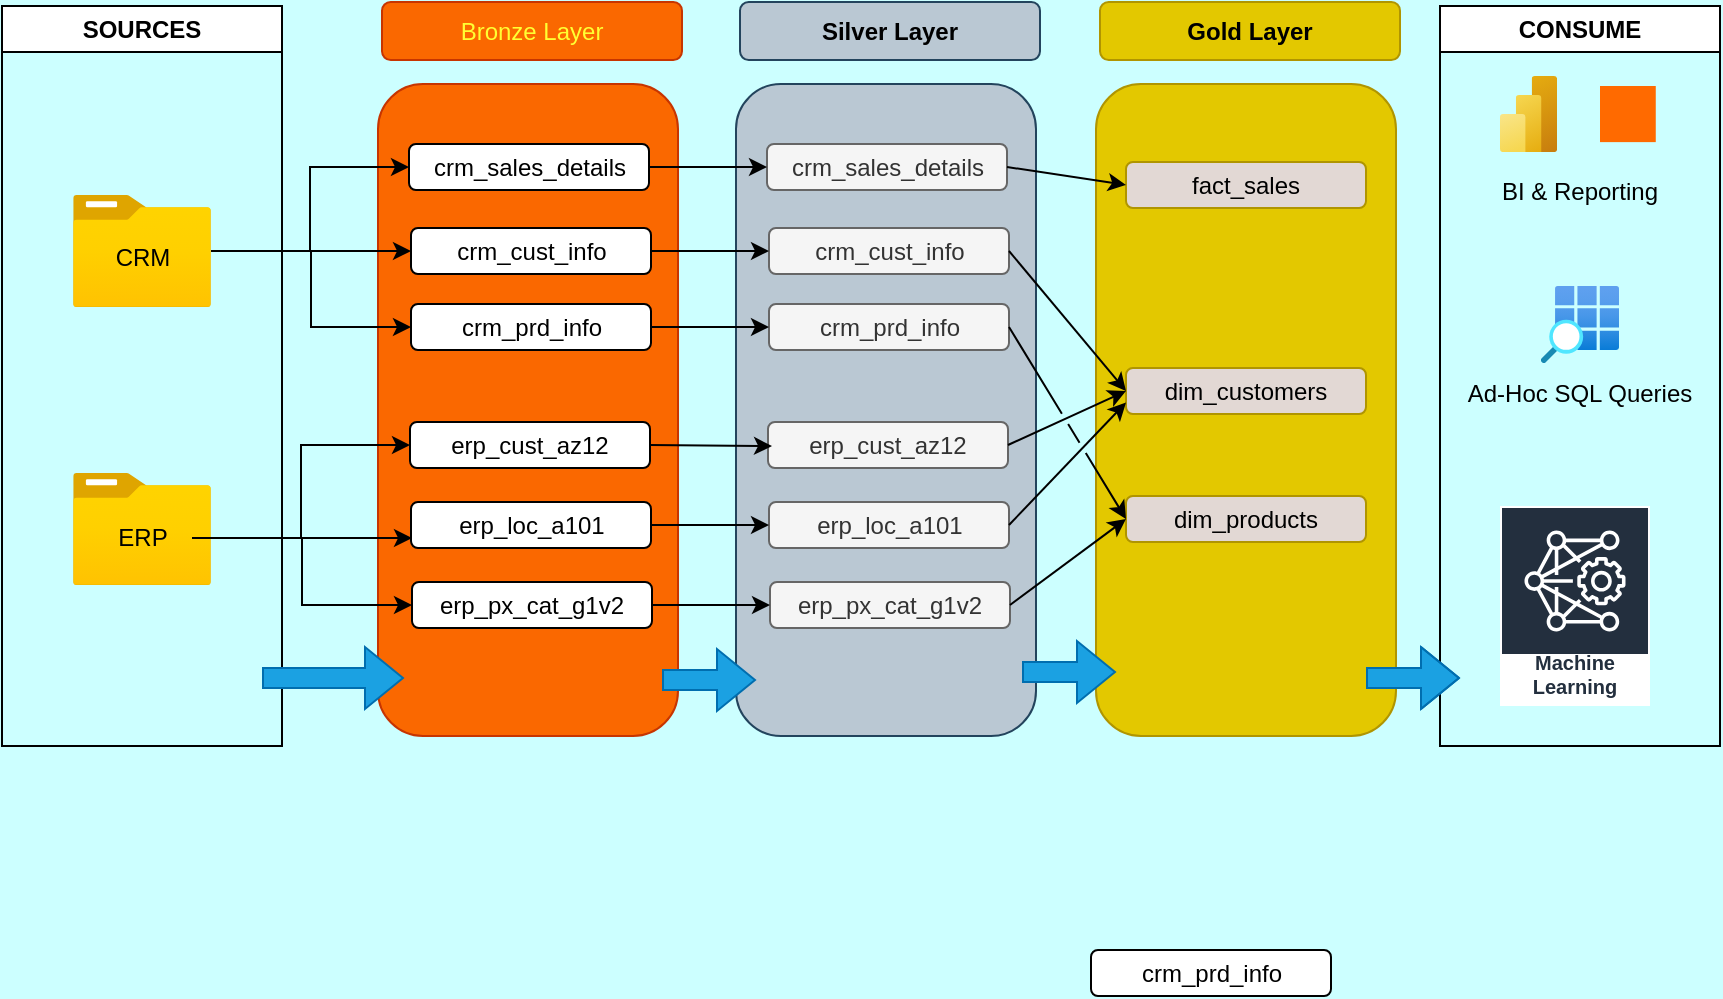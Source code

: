 <mxfile version="28.0.6">
  <diagram name="Page-1" id="PHMvohRUEVgNubymU-vs">
    <mxGraphModel dx="983" dy="609" grid="0" gridSize="10" guides="1" tooltips="1" connect="1" arrows="1" fold="1" page="1" pageScale="1" pageWidth="1100" pageHeight="850" background="#CCFFFF" math="0" shadow="0">
      <root>
        <mxCell id="0" />
        <mxCell id="1" parent="0" />
        <mxCell id="Eri-Cns_gS7ZSVO39ITT-25" value="" style="rounded=1;whiteSpace=wrap;html=1;fillColor=#bac8d3;strokeColor=#23445d;" parent="1" vertex="1">
          <mxGeometry x="387" y="139" width="150" height="326" as="geometry" />
        </mxCell>
        <mxCell id="OwwPfKLU2fYkE-Yp375Q-1" value="SOURCES" style="swimlane;whiteSpace=wrap;html=1;" parent="1" vertex="1">
          <mxGeometry x="20" y="100" width="140" height="370" as="geometry" />
        </mxCell>
        <mxCell id="OwwPfKLU2fYkE-Yp375Q-11" value="" style="image;aspect=fixed;html=1;points=[];align=center;fontSize=12;image=img/lib/azure2/general/Folder_Blank.svg;" parent="OwwPfKLU2fYkE-Yp375Q-1" vertex="1">
          <mxGeometry x="35.5" y="94.5" width="69" height="56.0" as="geometry" />
        </mxCell>
        <mxCell id="OwwPfKLU2fYkE-Yp375Q-15" value="CRM" style="text;html=1;align=center;verticalAlign=middle;resizable=0;points=[];autosize=1;strokeColor=none;fillColor=none;" parent="OwwPfKLU2fYkE-Yp375Q-1" vertex="1">
          <mxGeometry x="45" y="111" width="50" height="30" as="geometry" />
        </mxCell>
        <mxCell id="OwwPfKLU2fYkE-Yp375Q-12" value="" style="image;aspect=fixed;html=1;points=[];align=center;fontSize=12;image=img/lib/azure2/general/Folder_Blank.svg;" parent="OwwPfKLU2fYkE-Yp375Q-1" vertex="1">
          <mxGeometry x="35.5" y="233.5" width="69" height="56.0" as="geometry" />
        </mxCell>
        <mxCell id="OwwPfKLU2fYkE-Yp375Q-16" value="ERP" style="text;html=1;align=center;verticalAlign=middle;resizable=0;points=[];autosize=1;strokeColor=none;fillColor=none;" parent="OwwPfKLU2fYkE-Yp375Q-1" vertex="1">
          <mxGeometry x="45" y="251" width="50" height="30" as="geometry" />
        </mxCell>
        <mxCell id="OwwPfKLU2fYkE-Yp375Q-2" value="CONSUME" style="swimlane;whiteSpace=wrap;html=1;" parent="1" vertex="1">
          <mxGeometry x="739" y="100" width="140" height="370" as="geometry" />
        </mxCell>
        <mxCell id="OwwPfKLU2fYkE-Yp375Q-64" value="" style="image;aspect=fixed;html=1;points=[];align=center;fontSize=12;image=img/lib/azure2/analytics/Power_BI_Embedded.svg;" parent="OwwPfKLU2fYkE-Yp375Q-2" vertex="1">
          <mxGeometry x="30" y="35" width="28.55" height="38.06" as="geometry" />
        </mxCell>
        <mxCell id="OwwPfKLU2fYkE-Yp375Q-65" value="" style="points=[];aspect=fixed;html=1;align=center;shadow=0;dashed=0;fillColor=#FF6A00;strokeColor=none;shape=mxgraph.alibaba_cloud.quickbi;" parent="OwwPfKLU2fYkE-Yp375Q-2" vertex="1">
          <mxGeometry x="80" y="40" width="27.88" height="28.06" as="geometry" />
        </mxCell>
        <mxCell id="OwwPfKLU2fYkE-Yp375Q-66" value="" style="image;aspect=fixed;html=1;points=[];align=center;fontSize=12;image=img/lib/azure2/general/Search_Grid.svg;" parent="OwwPfKLU2fYkE-Yp375Q-2" vertex="1">
          <mxGeometry x="50.46" y="140" width="39.07" height="38.5" as="geometry" />
        </mxCell>
        <mxCell id="OwwPfKLU2fYkE-Yp375Q-67" value="Machine Learning" style="sketch=0;outlineConnect=0;fontColor=#232F3E;gradientColor=none;strokeColor=#ffffff;fillColor=#232F3E;dashed=0;verticalLabelPosition=middle;verticalAlign=bottom;align=center;html=1;whiteSpace=wrap;fontSize=10;fontStyle=1;spacing=3;shape=mxgraph.aws4.productIcon;prIcon=mxgraph.aws4.deep_learning_amis;" parent="OwwPfKLU2fYkE-Yp375Q-2" vertex="1">
          <mxGeometry x="30" y="250" width="75" height="100" as="geometry" />
        </mxCell>
        <mxCell id="OwwPfKLU2fYkE-Yp375Q-68" value="BI &amp;amp; Reporting" style="text;html=1;align=center;verticalAlign=middle;whiteSpace=wrap;rounded=0;" parent="OwwPfKLU2fYkE-Yp375Q-2" vertex="1">
          <mxGeometry x="10" y="73.06" width="120" height="40" as="geometry" />
        </mxCell>
        <mxCell id="OwwPfKLU2fYkE-Yp375Q-69" value="Ad-Hoc SQL Queries" style="text;html=1;align=center;verticalAlign=middle;whiteSpace=wrap;rounded=0;" parent="OwwPfKLU2fYkE-Yp375Q-2" vertex="1">
          <mxGeometry x="10" y="178.5" width="120" height="30" as="geometry" />
        </mxCell>
        <mxCell id="O8NIydqyKvE5Uj1PdJWJ-1" value="Bronze Layer" style="rounded=1;whiteSpace=wrap;html=1;fillColor=#fa6800;fontColor=#FFFF33;strokeColor=#C73500;" parent="1" vertex="1">
          <mxGeometry x="210" y="98" width="150" height="29" as="geometry" />
        </mxCell>
        <mxCell id="O8NIydqyKvE5Uj1PdJWJ-2" value="" style="rounded=1;whiteSpace=wrap;html=1;fillColor=#fa6800;fontColor=#000000;strokeColor=#C73500;" parent="1" vertex="1">
          <mxGeometry x="208" y="139" width="150" height="326" as="geometry" />
        </mxCell>
        <mxCell id="O8NIydqyKvE5Uj1PdJWJ-7" value="crm_sales_details" style="rounded=1;whiteSpace=wrap;html=1;" parent="1" vertex="1">
          <mxGeometry x="223.5" y="169" width="120" height="23" as="geometry" />
        </mxCell>
        <mxCell id="O8NIydqyKvE5Uj1PdJWJ-8" value="crm_cust_info" style="rounded=1;whiteSpace=wrap;html=1;" parent="1" vertex="1">
          <mxGeometry x="224.5" y="211" width="120" height="23" as="geometry" />
        </mxCell>
        <mxCell id="O8NIydqyKvE5Uj1PdJWJ-9" value="crm_prd_info" style="rounded=1;whiteSpace=wrap;html=1;" parent="1" vertex="1">
          <mxGeometry x="224.5" y="249" width="120" height="23" as="geometry" />
        </mxCell>
        <mxCell id="O8NIydqyKvE5Uj1PdJWJ-11" style="edgeStyle=orthogonalEdgeStyle;rounded=0;orthogonalLoop=1;jettySize=auto;html=1;entryX=0;entryY=0.5;entryDx=0;entryDy=0;" parent="1" source="OwwPfKLU2fYkE-Yp375Q-11" target="O8NIydqyKvE5Uj1PdJWJ-8" edge="1">
          <mxGeometry relative="1" as="geometry" />
        </mxCell>
        <mxCell id="O8NIydqyKvE5Uj1PdJWJ-14" style="edgeStyle=orthogonalEdgeStyle;rounded=0;orthogonalLoop=1;jettySize=auto;html=1;entryX=0;entryY=0.5;entryDx=0;entryDy=0;" parent="1" source="OwwPfKLU2fYkE-Yp375Q-11" target="O8NIydqyKvE5Uj1PdJWJ-7" edge="1">
          <mxGeometry relative="1" as="geometry" />
        </mxCell>
        <mxCell id="O8NIydqyKvE5Uj1PdJWJ-16" style="edgeStyle=orthogonalEdgeStyle;rounded=0;orthogonalLoop=1;jettySize=auto;html=1;" parent="1" source="OwwPfKLU2fYkE-Yp375Q-11" target="O8NIydqyKvE5Uj1PdJWJ-9" edge="1">
          <mxGeometry relative="1" as="geometry" />
        </mxCell>
        <mxCell id="O8NIydqyKvE5Uj1PdJWJ-19" value="crm_prd_info" style="rounded=1;whiteSpace=wrap;html=1;" parent="1" vertex="1">
          <mxGeometry x="564.5" y="572" width="120" height="23" as="geometry" />
        </mxCell>
        <mxCell id="O8NIydqyKvE5Uj1PdJWJ-26" value="erp_cust_az12" style="rounded=1;whiteSpace=wrap;html=1;" parent="1" vertex="1">
          <mxGeometry x="224" y="308" width="120" height="23" as="geometry" />
        </mxCell>
        <mxCell id="O8NIydqyKvE5Uj1PdJWJ-27" value="erp_loc_a101" style="rounded=1;whiteSpace=wrap;html=1;" parent="1" vertex="1">
          <mxGeometry x="224.5" y="348" width="120" height="23" as="geometry" />
        </mxCell>
        <mxCell id="O8NIydqyKvE5Uj1PdJWJ-28" value="erp_px_cat_g1v2" style="rounded=1;whiteSpace=wrap;html=1;" parent="1" vertex="1">
          <mxGeometry x="225" y="388" width="120" height="23" as="geometry" />
        </mxCell>
        <mxCell id="O8NIydqyKvE5Uj1PdJWJ-30" style="edgeStyle=orthogonalEdgeStyle;rounded=0;orthogonalLoop=1;jettySize=auto;html=1;entryX=0;entryY=0.5;entryDx=0;entryDy=0;" parent="1" edge="1">
          <mxGeometry relative="1" as="geometry">
            <mxPoint x="124.5" y="366" as="sourcePoint" />
            <mxPoint x="225" y="366" as="targetPoint" />
          </mxGeometry>
        </mxCell>
        <mxCell id="O8NIydqyKvE5Uj1PdJWJ-32" style="edgeStyle=orthogonalEdgeStyle;rounded=0;orthogonalLoop=1;jettySize=auto;html=1;entryX=0;entryY=0.5;entryDx=0;entryDy=0;" parent="1" source="OwwPfKLU2fYkE-Yp375Q-16" target="O8NIydqyKvE5Uj1PdJWJ-26" edge="1">
          <mxGeometry relative="1" as="geometry" />
        </mxCell>
        <mxCell id="O8NIydqyKvE5Uj1PdJWJ-34" style="edgeStyle=orthogonalEdgeStyle;rounded=0;orthogonalLoop=1;jettySize=auto;html=1;entryX=0;entryY=0.5;entryDx=0;entryDy=0;" parent="1" source="OwwPfKLU2fYkE-Yp375Q-16" target="O8NIydqyKvE5Uj1PdJWJ-28" edge="1">
          <mxGeometry relative="1" as="geometry" />
        </mxCell>
        <mxCell id="Eri-Cns_gS7ZSVO39ITT-24" value="&lt;b&gt;Silver Layer&lt;/b&gt;" style="rounded=1;whiteSpace=wrap;html=1;fillColor=#bac8d3;strokeColor=#23445d;" parent="1" vertex="1">
          <mxGeometry x="389" y="98" width="150" height="29" as="geometry" />
        </mxCell>
        <mxCell id="Eri-Cns_gS7ZSVO39ITT-26" value="crm_sales_details" style="rounded=1;whiteSpace=wrap;html=1;fillColor=#f5f5f5;fontColor=#333333;strokeColor=#666666;" parent="1" vertex="1">
          <mxGeometry x="402.5" y="169" width="120" height="23" as="geometry" />
        </mxCell>
        <mxCell id="Eri-Cns_gS7ZSVO39ITT-27" value="crm_cust_info" style="rounded=1;whiteSpace=wrap;html=1;fillColor=#f5f5f5;fontColor=#333333;strokeColor=#666666;" parent="1" vertex="1">
          <mxGeometry x="403.5" y="211" width="120" height="23" as="geometry" />
        </mxCell>
        <mxCell id="Eri-Cns_gS7ZSVO39ITT-28" value="crm_prd_info" style="rounded=1;whiteSpace=wrap;html=1;fillColor=#f5f5f5;fontColor=#333333;strokeColor=#666666;" parent="1" vertex="1">
          <mxGeometry x="403.5" y="249" width="120" height="23" as="geometry" />
        </mxCell>
        <mxCell id="Eri-Cns_gS7ZSVO39ITT-29" value="erp_cust_az12" style="rounded=1;whiteSpace=wrap;html=1;fillColor=#f5f5f5;fontColor=#333333;strokeColor=#666666;" parent="1" vertex="1">
          <mxGeometry x="403" y="308" width="120" height="23" as="geometry" />
        </mxCell>
        <mxCell id="Eri-Cns_gS7ZSVO39ITT-30" value="erp_loc_a101" style="rounded=1;whiteSpace=wrap;html=1;fillColor=#f5f5f5;fontColor=#333333;strokeColor=#666666;" parent="1" vertex="1">
          <mxGeometry x="403.5" y="348" width="120" height="23" as="geometry" />
        </mxCell>
        <mxCell id="Eri-Cns_gS7ZSVO39ITT-31" value="erp_px_cat_g1v2" style="rounded=1;whiteSpace=wrap;html=1;fillColor=#f5f5f5;fontColor=#333333;strokeColor=#666666;" parent="1" vertex="1">
          <mxGeometry x="404" y="388" width="120" height="23" as="geometry" />
        </mxCell>
        <mxCell id="Eri-Cns_gS7ZSVO39ITT-34" value="" style="endArrow=classic;html=1;rounded=0;exitX=1;exitY=0.5;exitDx=0;exitDy=0;entryX=0;entryY=0.5;entryDx=0;entryDy=0;" parent="1" source="O8NIydqyKvE5Uj1PdJWJ-7" target="Eri-Cns_gS7ZSVO39ITT-26" edge="1">
          <mxGeometry width="50" height="50" relative="1" as="geometry">
            <mxPoint x="447" y="377" as="sourcePoint" />
            <mxPoint x="497" y="327" as="targetPoint" />
          </mxGeometry>
        </mxCell>
        <mxCell id="Eri-Cns_gS7ZSVO39ITT-37" value="" style="endArrow=classic;html=1;rounded=0;exitX=1;exitY=0.5;exitDx=0;exitDy=0;entryX=0;entryY=0.5;entryDx=0;entryDy=0;" parent="1" source="O8NIydqyKvE5Uj1PdJWJ-8" target="Eri-Cns_gS7ZSVO39ITT-27" edge="1">
          <mxGeometry width="50" height="50" relative="1" as="geometry">
            <mxPoint x="447" y="377" as="sourcePoint" />
            <mxPoint x="497" y="327" as="targetPoint" />
          </mxGeometry>
        </mxCell>
        <mxCell id="Eri-Cns_gS7ZSVO39ITT-38" value="" style="endArrow=classic;html=1;rounded=0;exitX=1;exitY=0.5;exitDx=0;exitDy=0;entryX=0;entryY=0.5;entryDx=0;entryDy=0;" parent="1" source="O8NIydqyKvE5Uj1PdJWJ-9" target="Eri-Cns_gS7ZSVO39ITT-28" edge="1">
          <mxGeometry width="50" height="50" relative="1" as="geometry">
            <mxPoint x="447" y="377" as="sourcePoint" />
            <mxPoint x="497" y="327" as="targetPoint" />
          </mxGeometry>
        </mxCell>
        <mxCell id="Eri-Cns_gS7ZSVO39ITT-39" value="" style="endArrow=classic;html=1;rounded=0;exitX=1;exitY=0.5;exitDx=0;exitDy=0;" parent="1" source="O8NIydqyKvE5Uj1PdJWJ-26" edge="1">
          <mxGeometry width="50" height="50" relative="1" as="geometry">
            <mxPoint x="447" y="377" as="sourcePoint" />
            <mxPoint x="405" y="320" as="targetPoint" />
          </mxGeometry>
        </mxCell>
        <mxCell id="Eri-Cns_gS7ZSVO39ITT-40" value="" style="endArrow=classic;html=1;rounded=0;exitX=1;exitY=0.5;exitDx=0;exitDy=0;entryX=0;entryY=0.5;entryDx=0;entryDy=0;" parent="1" source="O8NIydqyKvE5Uj1PdJWJ-27" target="Eri-Cns_gS7ZSVO39ITT-30" edge="1">
          <mxGeometry width="50" height="50" relative="1" as="geometry">
            <mxPoint x="447" y="377" as="sourcePoint" />
            <mxPoint x="497" y="327" as="targetPoint" />
          </mxGeometry>
        </mxCell>
        <mxCell id="AB8gxP7QH4qFYCBjZTA7-1" value="" style="rounded=1;whiteSpace=wrap;html=1;fillColor=#e3c800;strokeColor=#B09500;fontColor=#000000;" vertex="1" parent="1">
          <mxGeometry x="567" y="139" width="150" height="326" as="geometry" />
        </mxCell>
        <mxCell id="Eri-Cns_gS7ZSVO39ITT-41" value="" style="endArrow=classic;html=1;rounded=0;exitX=1;exitY=0.5;exitDx=0;exitDy=0;entryX=0;entryY=0.5;entryDx=0;entryDy=0;" parent="1" source="O8NIydqyKvE5Uj1PdJWJ-28" target="Eri-Cns_gS7ZSVO39ITT-31" edge="1">
          <mxGeometry width="50" height="50" relative="1" as="geometry">
            <mxPoint x="447" y="377" as="sourcePoint" />
            <mxPoint x="497" y="327" as="targetPoint" />
          </mxGeometry>
        </mxCell>
        <mxCell id="AB8gxP7QH4qFYCBjZTA7-2" value="&lt;b&gt;Gold Layer&lt;/b&gt;" style="rounded=1;whiteSpace=wrap;html=1;fillColor=#e3c800;strokeColor=#B09500;fontColor=#000000;" vertex="1" parent="1">
          <mxGeometry x="569" y="98" width="150" height="29" as="geometry" />
        </mxCell>
        <mxCell id="AB8gxP7QH4qFYCBjZTA7-3" value="fact_sales" style="rounded=1;whiteSpace=wrap;html=1;fillColor=light-dark(#e2d8d4, #675000);fontColor=#000000;strokeColor=#B09500;" vertex="1" parent="1">
          <mxGeometry x="582" y="178" width="120" height="23" as="geometry" />
        </mxCell>
        <mxCell id="AB8gxP7QH4qFYCBjZTA7-4" value="dim_customers" style="rounded=1;whiteSpace=wrap;html=1;fillColor=light-dark(#e2d8d4, #675000);fontColor=#000000;strokeColor=#B09500;" vertex="1" parent="1">
          <mxGeometry x="582" y="281" width="120" height="23" as="geometry" />
        </mxCell>
        <mxCell id="AB8gxP7QH4qFYCBjZTA7-5" value="dim_products" style="rounded=1;whiteSpace=wrap;html=1;fillColor=light-dark(#e2d8d4, #675000);fontColor=#000000;strokeColor=#B09500;" vertex="1" parent="1">
          <mxGeometry x="582" y="345" width="120" height="23" as="geometry" />
        </mxCell>
        <mxCell id="AB8gxP7QH4qFYCBjZTA7-10" value="" style="endArrow=classic;html=1;rounded=0;exitX=1;exitY=0.5;exitDx=0;exitDy=0;entryX=0;entryY=0.5;entryDx=0;entryDy=0;" edge="1" parent="1" source="Eri-Cns_gS7ZSVO39ITT-26" target="AB8gxP7QH4qFYCBjZTA7-3">
          <mxGeometry width="50" height="50" relative="1" as="geometry">
            <mxPoint x="639" y="279" as="sourcePoint" />
            <mxPoint x="689" y="229" as="targetPoint" />
          </mxGeometry>
        </mxCell>
        <mxCell id="AB8gxP7QH4qFYCBjZTA7-11" value="" style="endArrow=classic;html=1;rounded=0;exitX=1;exitY=0.5;exitDx=0;exitDy=0;entryX=0;entryY=0.5;entryDx=0;entryDy=0;jumpStyle=gap;" edge="1" parent="1" source="Eri-Cns_gS7ZSVO39ITT-29" target="AB8gxP7QH4qFYCBjZTA7-4">
          <mxGeometry width="50" height="50" relative="1" as="geometry">
            <mxPoint x="639" y="279" as="sourcePoint" />
            <mxPoint x="580" y="290" as="targetPoint" />
          </mxGeometry>
        </mxCell>
        <mxCell id="AB8gxP7QH4qFYCBjZTA7-12" value="" style="endArrow=classic;html=1;rounded=0;exitX=1;exitY=0.5;exitDx=0;exitDy=0;entryX=0;entryY=0.5;entryDx=0;entryDy=0;jumpStyle=gap;" edge="1" parent="1" source="Eri-Cns_gS7ZSVO39ITT-27" target="AB8gxP7QH4qFYCBjZTA7-4">
          <mxGeometry width="50" height="50" relative="1" as="geometry">
            <mxPoint x="639" y="279" as="sourcePoint" />
            <mxPoint x="689" y="229" as="targetPoint" />
          </mxGeometry>
        </mxCell>
        <mxCell id="AB8gxP7QH4qFYCBjZTA7-13" value="" style="endArrow=classic;html=1;rounded=0;exitX=1;exitY=0.5;exitDx=0;exitDy=0;entryX=0;entryY=0.75;entryDx=0;entryDy=0;jumpStyle=gap;" edge="1" parent="1" source="Eri-Cns_gS7ZSVO39ITT-30" target="AB8gxP7QH4qFYCBjZTA7-4">
          <mxGeometry width="50" height="50" relative="1" as="geometry">
            <mxPoint x="639" y="279" as="sourcePoint" />
            <mxPoint x="689" y="229" as="targetPoint" />
          </mxGeometry>
        </mxCell>
        <mxCell id="AB8gxP7QH4qFYCBjZTA7-14" value="" style="endArrow=classic;html=1;rounded=0;exitX=1;exitY=0.5;exitDx=0;exitDy=0;entryX=0;entryY=0.5;entryDx=0;entryDy=0;jumpStyle=gap;" edge="1" parent="1" source="Eri-Cns_gS7ZSVO39ITT-28" target="AB8gxP7QH4qFYCBjZTA7-5">
          <mxGeometry width="50" height="50" relative="1" as="geometry">
            <mxPoint x="639" y="279" as="sourcePoint" />
            <mxPoint x="689" y="229" as="targetPoint" />
          </mxGeometry>
        </mxCell>
        <mxCell id="AB8gxP7QH4qFYCBjZTA7-15" value="" style="endArrow=classic;html=1;rounded=0;exitX=1;exitY=0.5;exitDx=0;exitDy=0;entryX=0;entryY=0.5;entryDx=0;entryDy=0;jumpStyle=gap;" edge="1" parent="1" source="Eri-Cns_gS7ZSVO39ITT-31" target="AB8gxP7QH4qFYCBjZTA7-5">
          <mxGeometry width="50" height="50" relative="1" as="geometry">
            <mxPoint x="639" y="279" as="sourcePoint" />
            <mxPoint x="689" y="229" as="targetPoint" />
          </mxGeometry>
        </mxCell>
        <mxCell id="AB8gxP7QH4qFYCBjZTA7-18" value="" style="shape=flexArrow;endArrow=classic;html=1;rounded=0;exitX=1;exitY=0.5;exitDx=0;exitDy=0;fillColor=#1ba1e2;strokeColor=#006EAF;" edge="1" parent="1">
          <mxGeometry width="50" height="50" relative="1" as="geometry">
            <mxPoint x="350" y="437" as="sourcePoint" />
            <mxPoint x="397" y="437" as="targetPoint" />
          </mxGeometry>
        </mxCell>
        <mxCell id="AB8gxP7QH4qFYCBjZTA7-19" value="" style="shape=flexArrow;endArrow=classic;html=1;rounded=0;exitX=1;exitY=0.5;exitDx=0;exitDy=0;fillColor=#1ba1e2;strokeColor=#006EAF;" edge="1" parent="1">
          <mxGeometry width="50" height="50" relative="1" as="geometry">
            <mxPoint x="530" y="433" as="sourcePoint" />
            <mxPoint x="577" y="433" as="targetPoint" />
          </mxGeometry>
        </mxCell>
        <mxCell id="AB8gxP7QH4qFYCBjZTA7-21" value="" style="shape=flexArrow;endArrow=classic;html=1;rounded=0;fillColor=#1ba1e2;strokeColor=#006EAF;" edge="1" parent="1">
          <mxGeometry width="50" height="50" relative="1" as="geometry">
            <mxPoint x="150" y="436" as="sourcePoint" />
            <mxPoint x="221" y="436" as="targetPoint" />
          </mxGeometry>
        </mxCell>
        <mxCell id="AB8gxP7QH4qFYCBjZTA7-20" value="" style="shape=flexArrow;endArrow=classic;html=1;rounded=0;exitX=1;exitY=0.5;exitDx=0;exitDy=0;fillColor=#1ba1e2;strokeColor=#006EAF;" edge="1" parent="1">
          <mxGeometry width="50" height="50" relative="1" as="geometry">
            <mxPoint x="702" y="436" as="sourcePoint" />
            <mxPoint x="749" y="436" as="targetPoint" />
            <Array as="points">
              <mxPoint x="725" y="436" />
            </Array>
          </mxGeometry>
        </mxCell>
      </root>
    </mxGraphModel>
  </diagram>
</mxfile>
